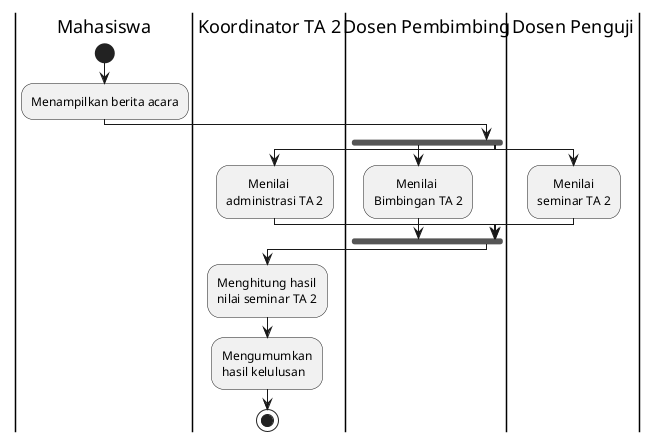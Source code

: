 @startuml
|Mahasiswa|
start
:Menampilkan berita acara;
|Koordinator TA 2|
|Dosen Pembimbing|
fork
:       Menilai
Bimbingan TA 2;
fork again
|Koordinator TA 2|
:       Menilai
administrasi TA 2;
fork again
|Dosen Penguji|
:     Menilai
seminar TA 2;

|Dosen Pembimbing|
end fork
|Koordinator TA 2|
:Menghitung hasil
nilai seminar TA 2;
:Mengumumkan
hasil kelulusan;
stop
@enduml

